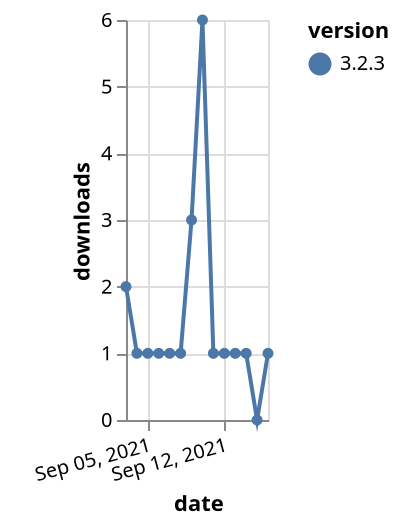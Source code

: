 {"$schema": "https://vega.github.io/schema/vega-lite/v5.json", "description": "A simple bar chart with embedded data.", "data": {"values": [{"date": "2021-09-03", "total": 559, "delta": 2, "version": "3.2.3"}, {"date": "2021-09-04", "total": 560, "delta": 1, "version": "3.2.3"}, {"date": "2021-09-05", "total": 561, "delta": 1, "version": "3.2.3"}, {"date": "2021-09-06", "total": 562, "delta": 1, "version": "3.2.3"}, {"date": "2021-09-07", "total": 563, "delta": 1, "version": "3.2.3"}, {"date": "2021-09-08", "total": 564, "delta": 1, "version": "3.2.3"}, {"date": "2021-09-09", "total": 567, "delta": 3, "version": "3.2.3"}, {"date": "2021-09-10", "total": 573, "delta": 6, "version": "3.2.3"}, {"date": "2021-09-11", "total": 574, "delta": 1, "version": "3.2.3"}, {"date": "2021-09-12", "total": 575, "delta": 1, "version": "3.2.3"}, {"date": "2021-09-13", "total": 576, "delta": 1, "version": "3.2.3"}, {"date": "2021-09-14", "total": 577, "delta": 1, "version": "3.2.3"}, {"date": "2021-09-15", "total": 577, "delta": 0, "version": "3.2.3"}, {"date": "2021-09-16", "total": 578, "delta": 1, "version": "3.2.3"}]}, "width": "container", "mark": {"type": "line", "point": {"filled": true}}, "encoding": {"x": {"field": "date", "type": "temporal", "timeUnit": "yearmonthdate", "title": "date", "axis": {"labelAngle": -15}}, "y": {"field": "delta", "type": "quantitative", "title": "downloads"}, "color": {"field": "version", "type": "nominal"}, "tooltip": {"field": "delta"}}}